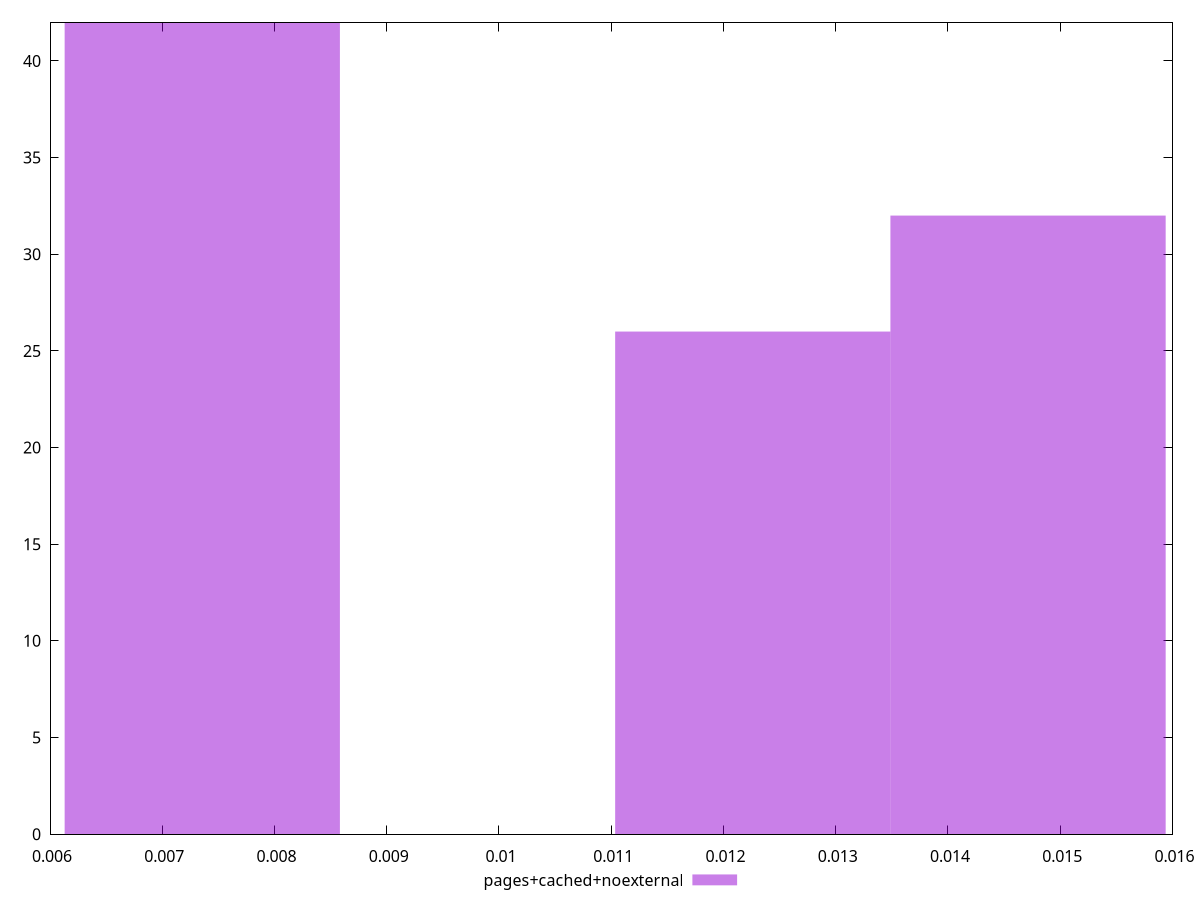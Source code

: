 $_pagesCachedNoexternal <<EOF
0.014713055838066681 32
0.007356527919033341 42
0.012260879865055568 26
EOF
set key outside below
set terminal pngcairo
set output "report_00005_2020-11-02T22-26-11.212Z/largest-contentful-paint/pages+cached+noexternal//hist.png"
set yrange [0:42]
set boxwidth 0.0024521759730111135
set style fill transparent solid 0.5 noborder
plot $_pagesCachedNoexternal title "pages+cached+noexternal" with boxes ,